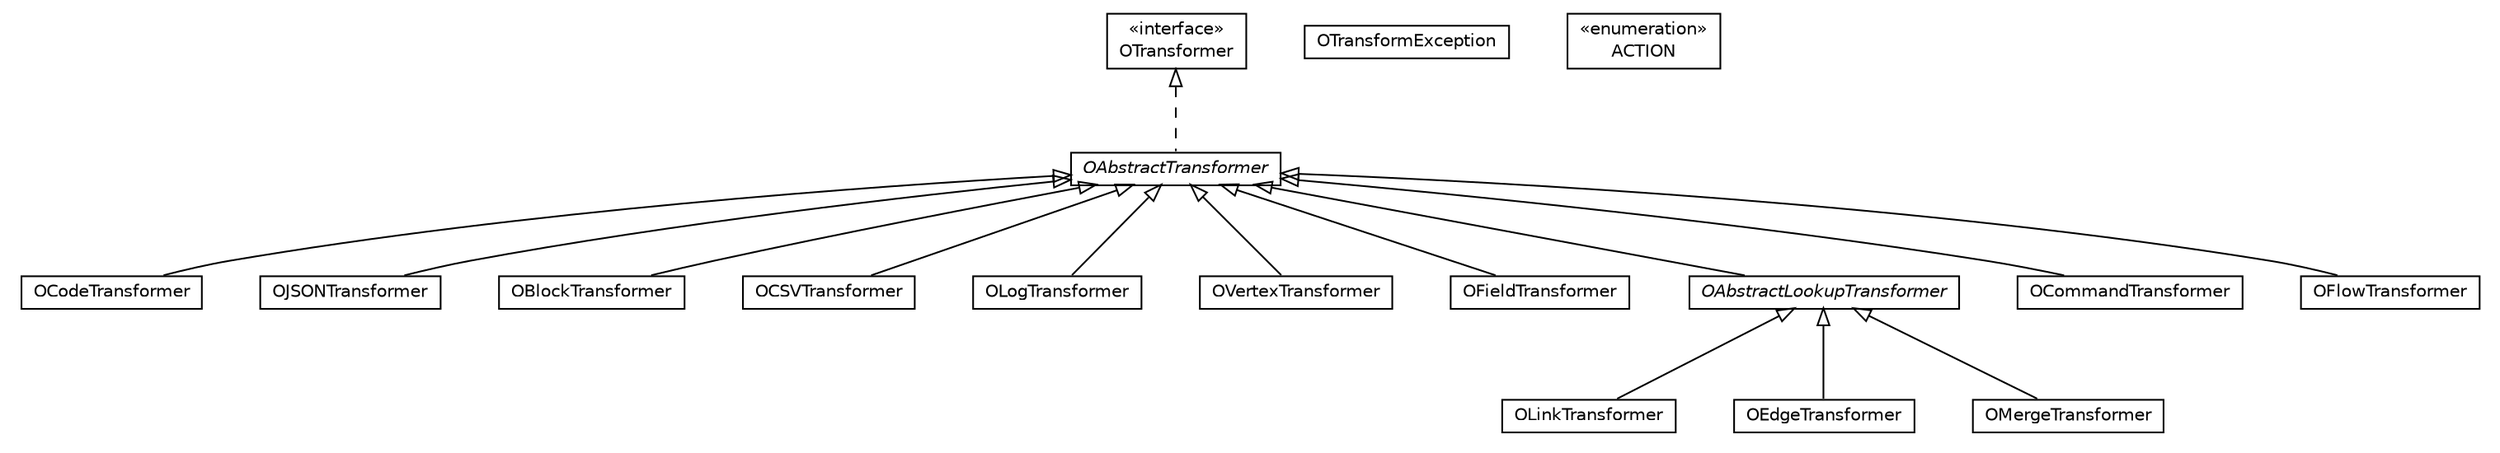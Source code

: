 #!/usr/local/bin/dot
#
# Class diagram 
# Generated by UMLGraph version R5_6-24-gf6e263 (http://www.umlgraph.org/)
#

digraph G {
	edge [fontname="Helvetica",fontsize=10,labelfontname="Helvetica",labelfontsize=10];
	node [fontname="Helvetica",fontsize=10,shape=plaintext];
	nodesep=0.25;
	ranksep=0.5;
	// com.orientechnologies.orient.etl.transformer.OCodeTransformer
	c449056 [label=<<table title="com.orientechnologies.orient.etl.transformer.OCodeTransformer" border="0" cellborder="1" cellspacing="0" cellpadding="2" port="p" href="./OCodeTransformer.html">
		<tr><td><table border="0" cellspacing="0" cellpadding="1">
<tr><td align="center" balign="center"> OCodeTransformer </td></tr>
		</table></td></tr>
		</table>>, URL="./OCodeTransformer.html", fontname="Helvetica", fontcolor="black", fontsize=10.0];
	// com.orientechnologies.orient.etl.transformer.OJSONTransformer
	c449057 [label=<<table title="com.orientechnologies.orient.etl.transformer.OJSONTransformer" border="0" cellborder="1" cellspacing="0" cellpadding="2" port="p" href="./OJSONTransformer.html">
		<tr><td><table border="0" cellspacing="0" cellpadding="1">
<tr><td align="center" balign="center"> OJSONTransformer </td></tr>
		</table></td></tr>
		</table>>, URL="./OJSONTransformer.html", fontname="Helvetica", fontcolor="black", fontsize=10.0];
	// com.orientechnologies.orient.etl.transformer.OBlockTransformer
	c449058 [label=<<table title="com.orientechnologies.orient.etl.transformer.OBlockTransformer" border="0" cellborder="1" cellspacing="0" cellpadding="2" port="p" href="./OBlockTransformer.html">
		<tr><td><table border="0" cellspacing="0" cellpadding="1">
<tr><td align="center" balign="center"> OBlockTransformer </td></tr>
		</table></td></tr>
		</table>>, URL="./OBlockTransformer.html", fontname="Helvetica", fontcolor="black", fontsize=10.0];
	// com.orientechnologies.orient.etl.transformer.OLinkTransformer
	c449059 [label=<<table title="com.orientechnologies.orient.etl.transformer.OLinkTransformer" border="0" cellborder="1" cellspacing="0" cellpadding="2" port="p" href="./OLinkTransformer.html">
		<tr><td><table border="0" cellspacing="0" cellpadding="1">
<tr><td align="center" balign="center"> OLinkTransformer </td></tr>
		</table></td></tr>
		</table>>, URL="./OLinkTransformer.html", fontname="Helvetica", fontcolor="black", fontsize=10.0];
	// com.orientechnologies.orient.etl.transformer.OCSVTransformer
	c449060 [label=<<table title="com.orientechnologies.orient.etl.transformer.OCSVTransformer" border="0" cellborder="1" cellspacing="0" cellpadding="2" port="p" href="./OCSVTransformer.html">
		<tr><td><table border="0" cellspacing="0" cellpadding="1">
<tr><td align="center" balign="center"> OCSVTransformer </td></tr>
		</table></td></tr>
		</table>>, URL="./OCSVTransformer.html", fontname="Helvetica", fontcolor="black", fontsize=10.0];
	// com.orientechnologies.orient.etl.transformer.OEdgeTransformer
	c449061 [label=<<table title="com.orientechnologies.orient.etl.transformer.OEdgeTransformer" border="0" cellborder="1" cellspacing="0" cellpadding="2" port="p" href="./OEdgeTransformer.html">
		<tr><td><table border="0" cellspacing="0" cellpadding="1">
<tr><td align="center" balign="center"> OEdgeTransformer </td></tr>
		</table></td></tr>
		</table>>, URL="./OEdgeTransformer.html", fontname="Helvetica", fontcolor="black", fontsize=10.0];
	// com.orientechnologies.orient.etl.transformer.OLogTransformer
	c449062 [label=<<table title="com.orientechnologies.orient.etl.transformer.OLogTransformer" border="0" cellborder="1" cellspacing="0" cellpadding="2" port="p" href="./OLogTransformer.html">
		<tr><td><table border="0" cellspacing="0" cellpadding="1">
<tr><td align="center" balign="center"> OLogTransformer </td></tr>
		</table></td></tr>
		</table>>, URL="./OLogTransformer.html", fontname="Helvetica", fontcolor="black", fontsize=10.0];
	// com.orientechnologies.orient.etl.transformer.OAbstractTransformer
	c449063 [label=<<table title="com.orientechnologies.orient.etl.transformer.OAbstractTransformer" border="0" cellborder="1" cellspacing="0" cellpadding="2" port="p" href="./OAbstractTransformer.html">
		<tr><td><table border="0" cellspacing="0" cellpadding="1">
<tr><td align="center" balign="center"><font face="Helvetica-Oblique"> OAbstractTransformer </font></td></tr>
		</table></td></tr>
		</table>>, URL="./OAbstractTransformer.html", fontname="Helvetica", fontcolor="black", fontsize=10.0];
	// com.orientechnologies.orient.etl.transformer.OTransformException
	c449064 [label=<<table title="com.orientechnologies.orient.etl.transformer.OTransformException" border="0" cellborder="1" cellspacing="0" cellpadding="2" port="p" href="./OTransformException.html">
		<tr><td><table border="0" cellspacing="0" cellpadding="1">
<tr><td align="center" balign="center"> OTransformException </td></tr>
		</table></td></tr>
		</table>>, URL="./OTransformException.html", fontname="Helvetica", fontcolor="black", fontsize=10.0];
	// com.orientechnologies.orient.etl.transformer.OVertexTransformer
	c449065 [label=<<table title="com.orientechnologies.orient.etl.transformer.OVertexTransformer" border="0" cellborder="1" cellspacing="0" cellpadding="2" port="p" href="./OVertexTransformer.html">
		<tr><td><table border="0" cellspacing="0" cellpadding="1">
<tr><td align="center" balign="center"> OVertexTransformer </td></tr>
		</table></td></tr>
		</table>>, URL="./OVertexTransformer.html", fontname="Helvetica", fontcolor="black", fontsize=10.0];
	// com.orientechnologies.orient.etl.transformer.OTransformer
	c449066 [label=<<table title="com.orientechnologies.orient.etl.transformer.OTransformer" border="0" cellborder="1" cellspacing="0" cellpadding="2" port="p" href="./OTransformer.html">
		<tr><td><table border="0" cellspacing="0" cellpadding="1">
<tr><td align="center" balign="center"> &#171;interface&#187; </td></tr>
<tr><td align="center" balign="center"> OTransformer </td></tr>
		</table></td></tr>
		</table>>, URL="./OTransformer.html", fontname="Helvetica", fontcolor="black", fontsize=10.0];
	// com.orientechnologies.orient.etl.transformer.OFieldTransformer
	c449067 [label=<<table title="com.orientechnologies.orient.etl.transformer.OFieldTransformer" border="0" cellborder="1" cellspacing="0" cellpadding="2" port="p" href="./OFieldTransformer.html">
		<tr><td><table border="0" cellspacing="0" cellpadding="1">
<tr><td align="center" balign="center"> OFieldTransformer </td></tr>
		</table></td></tr>
		</table>>, URL="./OFieldTransformer.html", fontname="Helvetica", fontcolor="black", fontsize=10.0];
	// com.orientechnologies.orient.etl.transformer.OAbstractLookupTransformer
	c449068 [label=<<table title="com.orientechnologies.orient.etl.transformer.OAbstractLookupTransformer" border="0" cellborder="1" cellspacing="0" cellpadding="2" port="p" href="./OAbstractLookupTransformer.html">
		<tr><td><table border="0" cellspacing="0" cellpadding="1">
<tr><td align="center" balign="center"><font face="Helvetica-Oblique"> OAbstractLookupTransformer </font></td></tr>
		</table></td></tr>
		</table>>, URL="./OAbstractLookupTransformer.html", fontname="Helvetica", fontcolor="black", fontsize=10.0];
	// com.orientechnologies.orient.etl.transformer.OAbstractLookupTransformer.ACTION
	c449069 [label=<<table title="com.orientechnologies.orient.etl.transformer.OAbstractLookupTransformer.ACTION" border="0" cellborder="1" cellspacing="0" cellpadding="2" port="p" href="./OAbstractLookupTransformer.ACTION.html">
		<tr><td><table border="0" cellspacing="0" cellpadding="1">
<tr><td align="center" balign="center"> &#171;enumeration&#187; </td></tr>
<tr><td align="center" balign="center"> ACTION </td></tr>
		</table></td></tr>
		</table>>, URL="./OAbstractLookupTransformer.ACTION.html", fontname="Helvetica", fontcolor="black", fontsize=10.0];
	// com.orientechnologies.orient.etl.transformer.OCommandTransformer
	c449070 [label=<<table title="com.orientechnologies.orient.etl.transformer.OCommandTransformer" border="0" cellborder="1" cellspacing="0" cellpadding="2" port="p" href="./OCommandTransformer.html">
		<tr><td><table border="0" cellspacing="0" cellpadding="1">
<tr><td align="center" balign="center"> OCommandTransformer </td></tr>
		</table></td></tr>
		</table>>, URL="./OCommandTransformer.html", fontname="Helvetica", fontcolor="black", fontsize=10.0];
	// com.orientechnologies.orient.etl.transformer.OMergeTransformer
	c449071 [label=<<table title="com.orientechnologies.orient.etl.transformer.OMergeTransformer" border="0" cellborder="1" cellspacing="0" cellpadding="2" port="p" href="./OMergeTransformer.html">
		<tr><td><table border="0" cellspacing="0" cellpadding="1">
<tr><td align="center" balign="center"> OMergeTransformer </td></tr>
		</table></td></tr>
		</table>>, URL="./OMergeTransformer.html", fontname="Helvetica", fontcolor="black", fontsize=10.0];
	// com.orientechnologies.orient.etl.transformer.OFlowTransformer
	c449072 [label=<<table title="com.orientechnologies.orient.etl.transformer.OFlowTransformer" border="0" cellborder="1" cellspacing="0" cellpadding="2" port="p" href="./OFlowTransformer.html">
		<tr><td><table border="0" cellspacing="0" cellpadding="1">
<tr><td align="center" balign="center"> OFlowTransformer </td></tr>
		</table></td></tr>
		</table>>, URL="./OFlowTransformer.html", fontname="Helvetica", fontcolor="black", fontsize=10.0];
	//com.orientechnologies.orient.etl.transformer.OCodeTransformer extends com.orientechnologies.orient.etl.transformer.OAbstractTransformer
	c449063:p -> c449056:p [dir=back,arrowtail=empty];
	//com.orientechnologies.orient.etl.transformer.OJSONTransformer extends com.orientechnologies.orient.etl.transformer.OAbstractTransformer
	c449063:p -> c449057:p [dir=back,arrowtail=empty];
	//com.orientechnologies.orient.etl.transformer.OBlockTransformer extends com.orientechnologies.orient.etl.transformer.OAbstractTransformer
	c449063:p -> c449058:p [dir=back,arrowtail=empty];
	//com.orientechnologies.orient.etl.transformer.OLinkTransformer extends com.orientechnologies.orient.etl.transformer.OAbstractLookupTransformer
	c449068:p -> c449059:p [dir=back,arrowtail=empty];
	//com.orientechnologies.orient.etl.transformer.OCSVTransformer extends com.orientechnologies.orient.etl.transformer.OAbstractTransformer
	c449063:p -> c449060:p [dir=back,arrowtail=empty];
	//com.orientechnologies.orient.etl.transformer.OEdgeTransformer extends com.orientechnologies.orient.etl.transformer.OAbstractLookupTransformer
	c449068:p -> c449061:p [dir=back,arrowtail=empty];
	//com.orientechnologies.orient.etl.transformer.OLogTransformer extends com.orientechnologies.orient.etl.transformer.OAbstractTransformer
	c449063:p -> c449062:p [dir=back,arrowtail=empty];
	//com.orientechnologies.orient.etl.transformer.OAbstractTransformer implements com.orientechnologies.orient.etl.transformer.OTransformer
	c449066:p -> c449063:p [dir=back,arrowtail=empty,style=dashed];
	//com.orientechnologies.orient.etl.transformer.OVertexTransformer extends com.orientechnologies.orient.etl.transformer.OAbstractTransformer
	c449063:p -> c449065:p [dir=back,arrowtail=empty];
	//com.orientechnologies.orient.etl.transformer.OFieldTransformer extends com.orientechnologies.orient.etl.transformer.OAbstractTransformer
	c449063:p -> c449067:p [dir=back,arrowtail=empty];
	//com.orientechnologies.orient.etl.transformer.OAbstractLookupTransformer extends com.orientechnologies.orient.etl.transformer.OAbstractTransformer
	c449063:p -> c449068:p [dir=back,arrowtail=empty];
	//com.orientechnologies.orient.etl.transformer.OCommandTransformer extends com.orientechnologies.orient.etl.transformer.OAbstractTransformer
	c449063:p -> c449070:p [dir=back,arrowtail=empty];
	//com.orientechnologies.orient.etl.transformer.OMergeTransformer extends com.orientechnologies.orient.etl.transformer.OAbstractLookupTransformer
	c449068:p -> c449071:p [dir=back,arrowtail=empty];
	//com.orientechnologies.orient.etl.transformer.OFlowTransformer extends com.orientechnologies.orient.etl.transformer.OAbstractTransformer
	c449063:p -> c449072:p [dir=back,arrowtail=empty];
}

